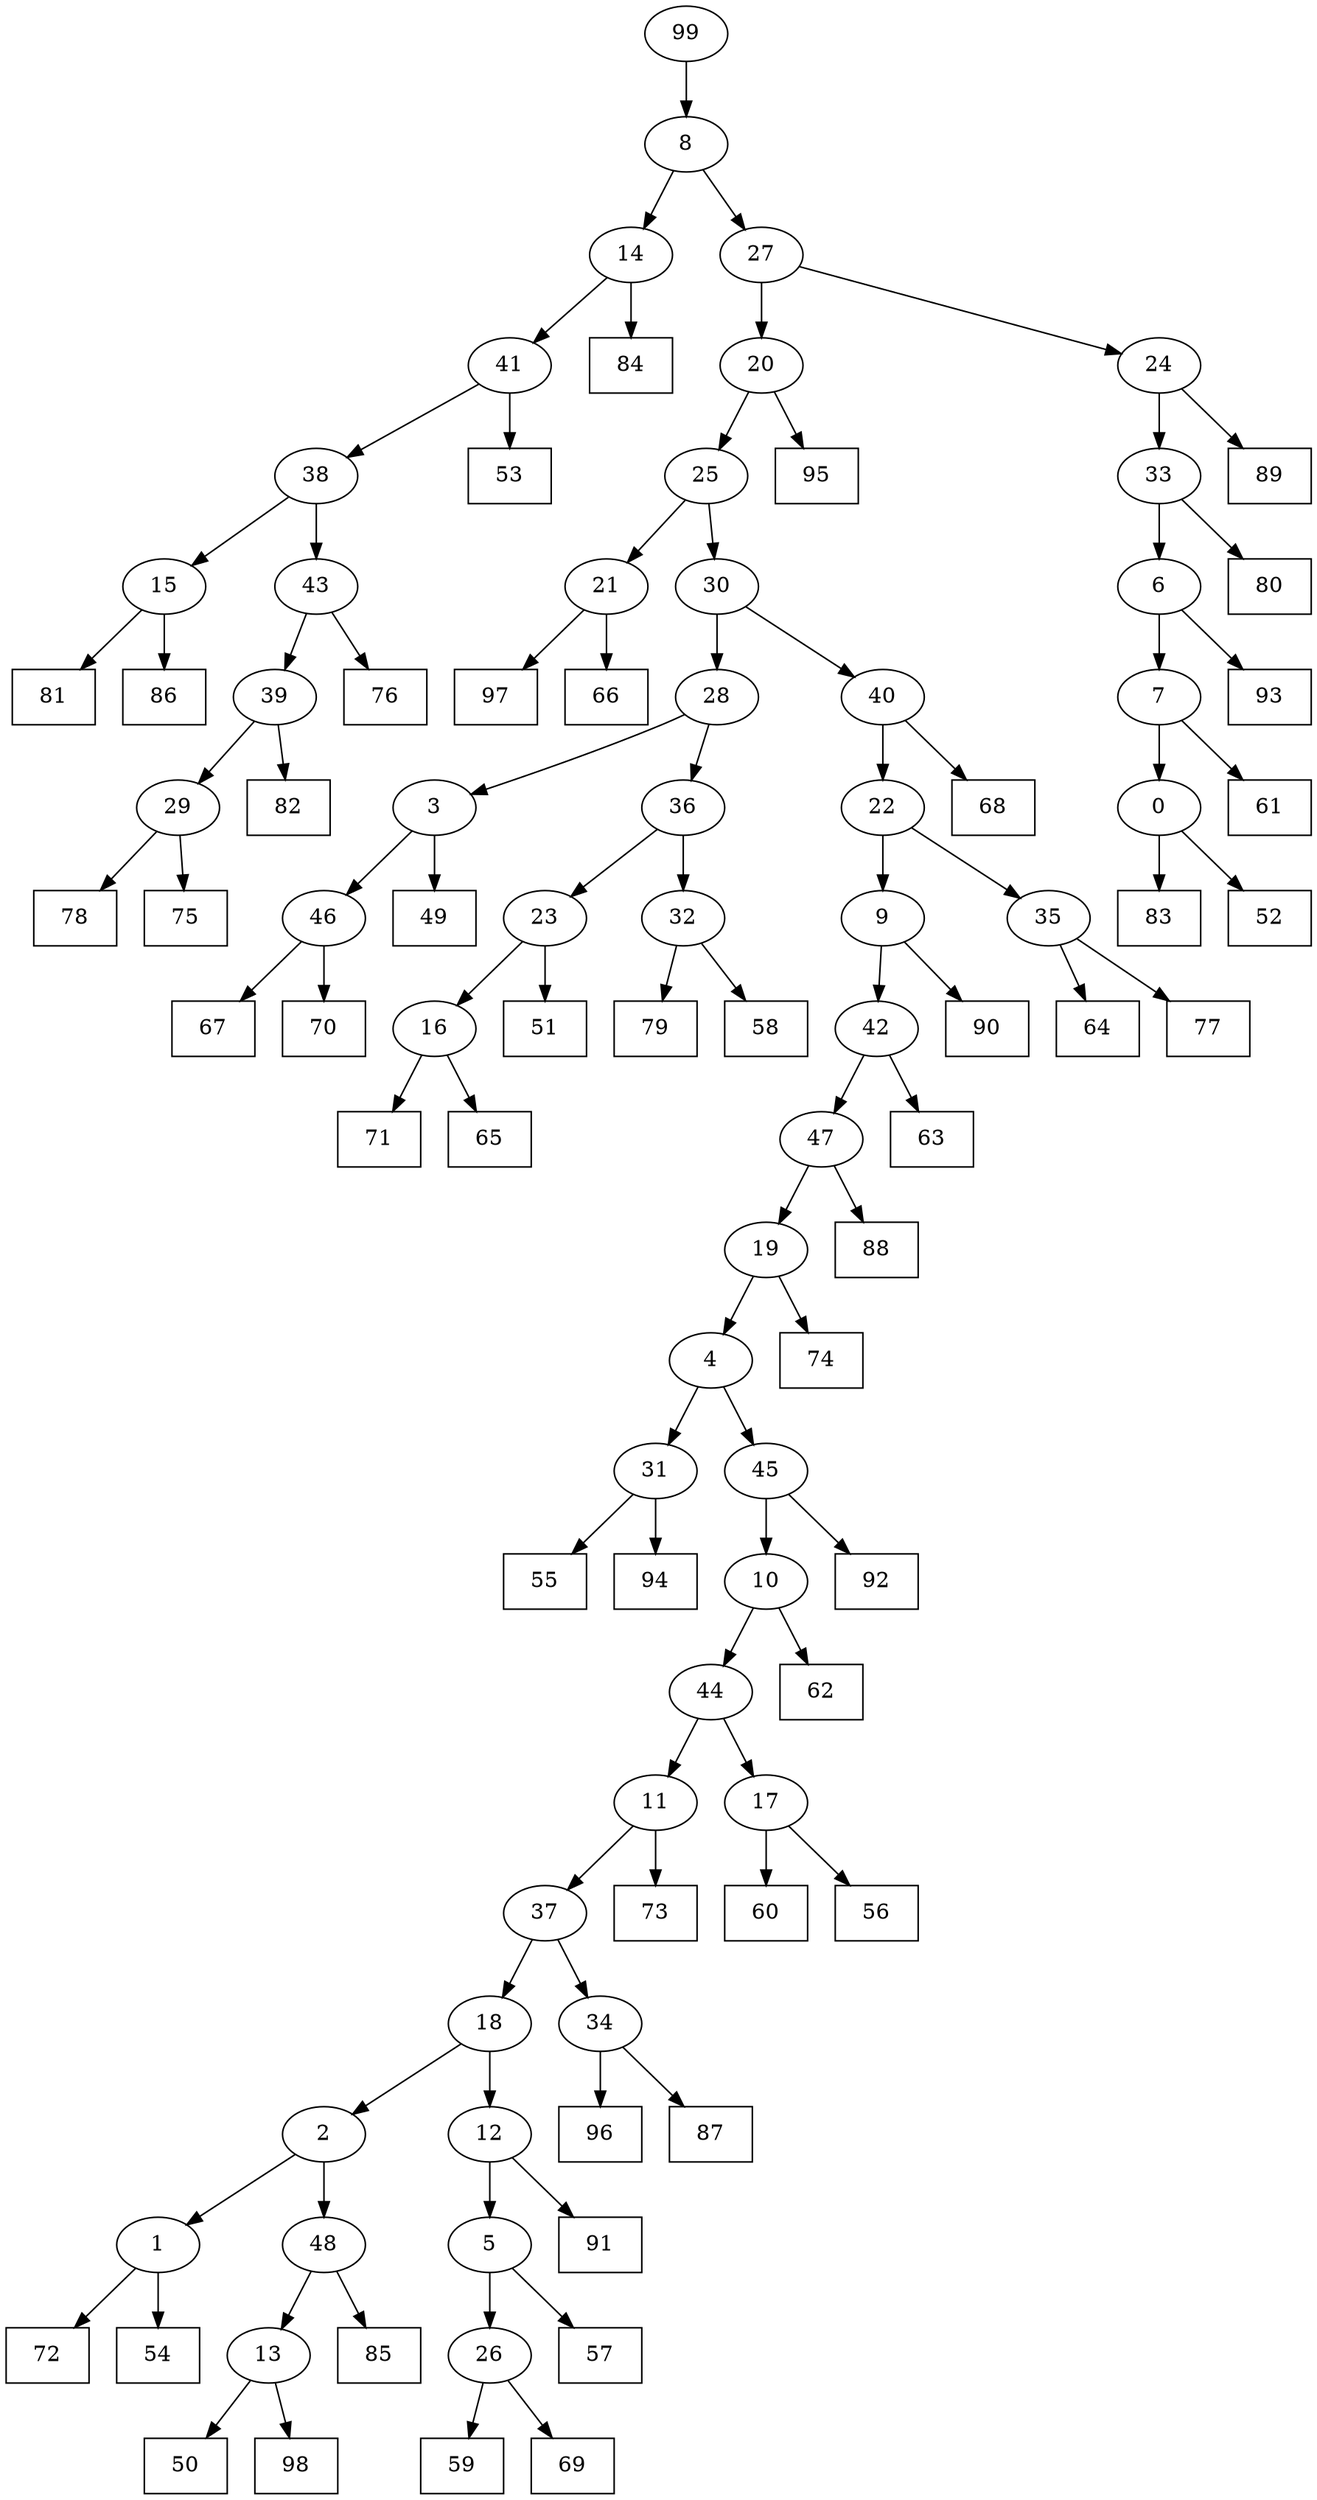 digraph G {
0[label="0"];
1[label="1"];
2[label="2"];
3[label="3"];
4[label="4"];
5[label="5"];
6[label="6"];
7[label="7"];
8[label="8"];
9[label="9"];
10[label="10"];
11[label="11"];
12[label="12"];
13[label="13"];
14[label="14"];
15[label="15"];
16[label="16"];
17[label="17"];
18[label="18"];
19[label="19"];
20[label="20"];
21[label="21"];
22[label="22"];
23[label="23"];
24[label="24"];
25[label="25"];
26[label="26"];
27[label="27"];
28[label="28"];
29[label="29"];
30[label="30"];
31[label="31"];
32[label="32"];
33[label="33"];
34[label="34"];
35[label="35"];
36[label="36"];
37[label="37"];
38[label="38"];
39[label="39"];
40[label="40"];
41[label="41"];
42[label="42"];
43[label="43"];
44[label="44"];
45[label="45"];
46[label="46"];
47[label="47"];
48[label="48"];
49[shape=box,label="96"];
50[shape=box,label="83"];
51[shape=box,label="55"];
52[shape=box,label="88"];
53[shape=box,label="63"];
54[shape=box,label="49"];
55[shape=box,label="67"];
56[shape=box,label="91"];
57[shape=box,label="94"];
58[shape=box,label="64"];
59[shape=box,label="89"];
60[shape=box,label="93"];
61[shape=box,label="70"];
62[shape=box,label="74"];
63[shape=box,label="79"];
64[shape=box,label="52"];
65[shape=box,label="50"];
66[shape=box,label="84"];
67[shape=box,label="90"];
68[shape=box,label="71"];
69[shape=box,label="82"];
70[shape=box,label="97"];
71[shape=box,label="73"];
72[shape=box,label="76"];
73[shape=box,label="72"];
74[shape=box,label="77"];
75[shape=box,label="92"];
76[shape=box,label="59"];
77[shape=box,label="51"];
78[shape=box,label="78"];
79[shape=box,label="75"];
80[shape=box,label="58"];
81[shape=box,label="81"];
82[shape=box,label="57"];
83[shape=box,label="62"];
84[shape=box,label="86"];
85[shape=box,label="65"];
86[shape=box,label="98"];
87[shape=box,label="61"];
88[shape=box,label="54"];
89[shape=box,label="60"];
90[shape=box,label="87"];
91[shape=box,label="95"];
92[shape=box,label="80"];
93[shape=box,label="53"];
94[shape=box,label="68"];
95[shape=box,label="85"];
96[shape=box,label="69"];
97[shape=box,label="56"];
98[shape=box,label="66"];
99[label="99"];
48->95 ;
11->71 ;
19->62 ;
13->65 ;
1->88 ;
43->72 ;
28->3 ;
3->54 ;
48->13 ;
37->18 ;
10->44 ;
31->57 ;
4->31 ;
29->79 ;
14->66 ;
46->61 ;
20->25 ;
31->51 ;
13->86 ;
17->89 ;
47->52 ;
22->35 ;
11->37 ;
24->59 ;
8->14 ;
32->80 ;
0->64 ;
19->4 ;
39->69 ;
7->0 ;
0->50 ;
29->78 ;
26->96 ;
27->24 ;
45->10 ;
15->81 ;
18->12 ;
12->56 ;
22->9 ;
34->49 ;
24->33 ;
33->92 ;
16->68 ;
5->26 ;
23->77 ;
23->16 ;
25->30 ;
30->28 ;
38->15 ;
15->84 ;
40->94 ;
39->29 ;
20->91 ;
9->42 ;
42->53 ;
16->85 ;
99->8 ;
26->76 ;
7->87 ;
1->73 ;
41->93 ;
44->11 ;
6->7 ;
10->83 ;
14->41 ;
41->38 ;
2->1 ;
32->63 ;
33->6 ;
6->60 ;
9->67 ;
36->23 ;
21->70 ;
44->17 ;
40->22 ;
42->47 ;
47->19 ;
18->2 ;
4->45 ;
45->75 ;
2->48 ;
37->34 ;
34->90 ;
25->21 ;
21->98 ;
35->74 ;
28->36 ;
36->32 ;
38->43 ;
43->39 ;
35->58 ;
8->27 ;
27->20 ;
30->40 ;
3->46 ;
46->55 ;
17->97 ;
12->5 ;
5->82 ;
}
